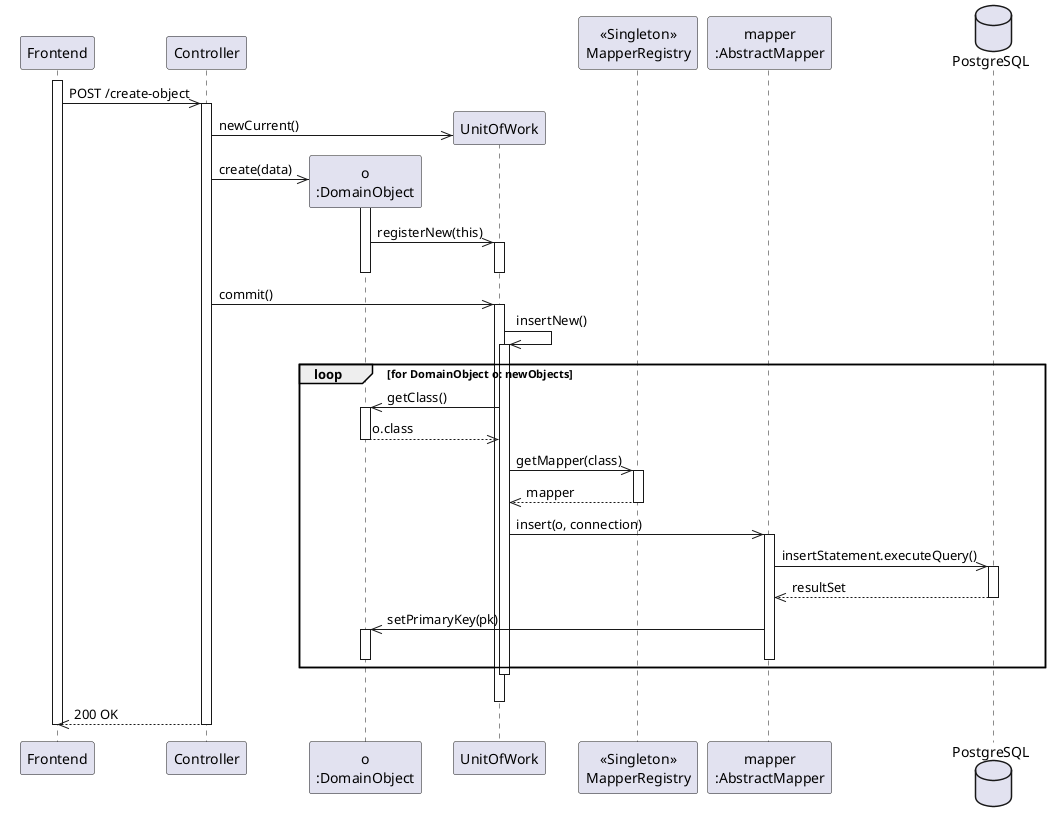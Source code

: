 @startuml sequenceDiagram
    participant Frontend as FE
    participant Controller as Con
    participant "o\n:DomainObject" as DO
    participant "UnitOfWork" as UW
    participant "<<Singleton>>\nMapperRegistry" as MR
    participant "mapper\n:AbstractMapper" as AM
    database PostgreSQL as DB

    activate FE

    FE->>Con: POST /create-object
    create DO
    activate Con
    create UW
    Con->>UW: newCurrent()
    create DO
    Con->>DO: create(data)
    activate DO
    DO->>UW: registerNew(this)
    activate UW
    deactivate UW
    deactivate DO
    Con->>UW: commit()
    activate UW
    UW->>UW: insertNew()
    activate UW
    loop for DomainObject o: newObjects
      UW->>DO: getClass()
      activate DO
      DO-->>UW: o.class
      deactivate DO
      UW->>MR: getMapper(class)
      activate MR
      MR-->>UW: mapper
      deactivate MR
      UW->>AM: insert(o, connection)
      activate AM
      AM->>DB: insertStatement.executeQuery()
      activate DB
      DB-->>AM: resultSet
      deactivate DB
      AM->>DO: setPrimaryKey(pk)
      activate DO
      deactivate DO
      deactivate AM
    end
    deactivate UW
    break
    deactivate UW
    Con-->>FE: 200 OK
    deactivate Con
    deactivate FE
@enduml
